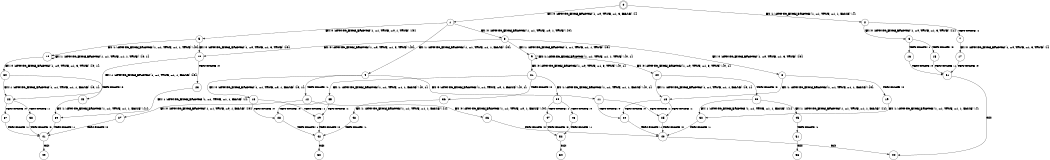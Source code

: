 digraph BCG {
size = "7, 10.5";
center = TRUE;
node [shape = circle];
0 [peripheries = 2];
0 -> 1 [label = "EX !0 !ATOMIC_EXCH_BRANCH (1, +0, TRUE, +1, 3, FALSE) !{}"];
0 -> 2 [label = "EX !1 !ATOMIC_EXCH_BRANCH (1, +1, TRUE, +1, 1, FALSE) !{}"];
1 -> 3 [label = "EX !0 !ATOMIC_EXCH_BRANCH (1, +1, TRUE, +0, 1, TRUE) !{0}"];
1 -> 4 [label = "EX !1 !ATOMIC_EXCH_BRANCH (1, +1, TRUE, +1, 1, FALSE) !{0}"];
1 -> 5 [label = "EX !0 !ATOMIC_EXCH_BRANCH (1, +1, TRUE, +0, 1, TRUE) !{0}"];
2 -> 6 [label = "EX !0 !ATOMIC_EXCH_BRANCH (1, +0, TRUE, +1, 3, TRUE) !{1}"];
2 -> 7 [label = "TERMINATE !1"];
3 -> 8 [label = "EX !0 !ATOMIC_EXCH_BRANCH (1, +0, TRUE, +1, 3, TRUE) !{0}"];
3 -> 9 [label = "EX !1 !ATOMIC_EXCH_BRANCH (1, +1, TRUE, +1, 1, TRUE) !{0}"];
3 -> 10 [label = "EX !0 !ATOMIC_EXCH_BRANCH (1, +0, TRUE, +1, 3, TRUE) !{0}"];
4 -> 11 [label = "EX !0 !ATOMIC_EXCH_BRANCH (1, +1, TRUE, +0, 1, FALSE) !{0, 1}"];
4 -> 12 [label = "TERMINATE !1"];
4 -> 13 [label = "EX !0 !ATOMIC_EXCH_BRANCH (1, +1, TRUE, +0, 1, FALSE) !{0, 1}"];
5 -> 14 [label = "EX !1 !ATOMIC_EXCH_BRANCH (1, +1, TRUE, +1, 1, TRUE) !{0}"];
5 -> 10 [label = "EX !0 !ATOMIC_EXCH_BRANCH (1, +0, TRUE, +1, 3, TRUE) !{0}"];
6 -> 15 [label = "TERMINATE !0"];
6 -> 16 [label = "TERMINATE !1"];
7 -> 17 [label = "EX !0 !ATOMIC_EXCH_BRANCH (1, +0, TRUE, +1, 3, TRUE) !{}"];
8 -> 18 [label = "EX !1 !ATOMIC_EXCH_BRANCH (1, +1, TRUE, +1, 1, FALSE) !{0}"];
8 -> 19 [label = "TERMINATE !0"];
9 -> 20 [label = "EX !0 !ATOMIC_EXCH_BRANCH (1, +0, TRUE, +1, 3, TRUE) !{0, 1}"];
9 -> 9 [label = "EX !1 !ATOMIC_EXCH_BRANCH (1, +1, TRUE, +1, 1, TRUE) !{0, 1}"];
9 -> 21 [label = "EX !0 !ATOMIC_EXCH_BRANCH (1, +0, TRUE, +1, 3, TRUE) !{0, 1}"];
10 -> 22 [label = "EX !1 !ATOMIC_EXCH_BRANCH (1, +1, TRUE, +1, 1, FALSE) !{0}"];
10 -> 23 [label = "TERMINATE !0"];
11 -> 24 [label = "TERMINATE !0"];
11 -> 25 [label = "TERMINATE !1"];
12 -> 26 [label = "EX !0 !ATOMIC_EXCH_BRANCH (1, +1, TRUE, +0, 1, FALSE) !{0}"];
12 -> 27 [label = "EX !0 !ATOMIC_EXCH_BRANCH (1, +1, TRUE, +0, 1, FALSE) !{0}"];
13 -> 28 [label = "TERMINATE !0"];
13 -> 29 [label = "TERMINATE !1"];
14 -> 30 [label = "EX !0 !ATOMIC_EXCH_BRANCH (1, +0, TRUE, +1, 3, TRUE) !{0, 1}"];
14 -> 14 [label = "EX !1 !ATOMIC_EXCH_BRANCH (1, +1, TRUE, +1, 1, TRUE) !{0, 1}"];
15 -> 31 [label = "TERMINATE !1"];
16 -> 31 [label = "TERMINATE !0"];
17 -> 31 [label = "TERMINATE !0"];
18 -> 24 [label = "TERMINATE !0"];
18 -> 25 [label = "TERMINATE !1"];
19 -> 32 [label = "EX !1 !ATOMIC_EXCH_BRANCH (1, +1, TRUE, +1, 1, FALSE) !{}"];
20 -> 18 [label = "EX !1 !ATOMIC_EXCH_BRANCH (1, +1, TRUE, +1, 1, FALSE) !{0, 1}"];
20 -> 33 [label = "TERMINATE !0"];
21 -> 34 [label = "EX !1 !ATOMIC_EXCH_BRANCH (1, +1, TRUE, +1, 1, FALSE) !{0, 1}"];
21 -> 35 [label = "EX !1 !ATOMIC_EXCH_BRANCH (1, +1, TRUE, +1, 1, FALSE) !{0, 1}"];
21 -> 36 [label = "TERMINATE !0"];
22 -> 37 [label = "TERMINATE !0"];
22 -> 38 [label = "TERMINATE !1"];
23 -> 39 [label = "EX !1 !ATOMIC_EXCH_BRANCH (1, +1, TRUE, +1, 1, FALSE) !{}"];
24 -> 40 [label = "TERMINATE !1"];
25 -> 40 [label = "TERMINATE !0"];
26 -> 40 [label = "TERMINATE !0"];
27 -> 41 [label = "TERMINATE !0"];
28 -> 42 [label = "TERMINATE !1"];
29 -> 42 [label = "TERMINATE !0"];
30 -> 22 [label = "EX !1 !ATOMIC_EXCH_BRANCH (1, +1, TRUE, +1, 1, FALSE) !{0, 1}"];
30 -> 43 [label = "TERMINATE !0"];
31 -> 44 [label = "exit"];
32 -> 40 [label = "TERMINATE !1"];
33 -> 32 [label = "EX !1 !ATOMIC_EXCH_BRANCH (1, +1, TRUE, +1, 1, FALSE) !{1}"];
33 -> 45 [label = "EX !1 !ATOMIC_EXCH_BRANCH (1, +1, TRUE, +1, 1, FALSE) !{1}"];
34 -> 46 [label = "TERMINATE !0"];
34 -> 47 [label = "TERMINATE !1"];
35 -> 28 [label = "TERMINATE !0"];
35 -> 29 [label = "TERMINATE !1"];
36 -> 48 [label = "EX !1 !ATOMIC_EXCH_BRANCH (1, +1, TRUE, +1, 1, FALSE) !{1}"];
37 -> 41 [label = "TERMINATE !1"];
38 -> 41 [label = "TERMINATE !0"];
39 -> 41 [label = "TERMINATE !1"];
40 -> 44 [label = "exit"];
41 -> 49 [label = "exit"];
42 -> 50 [label = "exit"];
43 -> 39 [label = "EX !1 !ATOMIC_EXCH_BRANCH (1, +1, TRUE, +1, 1, FALSE) !{1}"];
45 -> 51 [label = "TERMINATE !1"];
46 -> 52 [label = "TERMINATE !1"];
47 -> 52 [label = "TERMINATE !0"];
48 -> 42 [label = "TERMINATE !1"];
51 -> 53 [label = "exit"];
52 -> 54 [label = "exit"];
}
